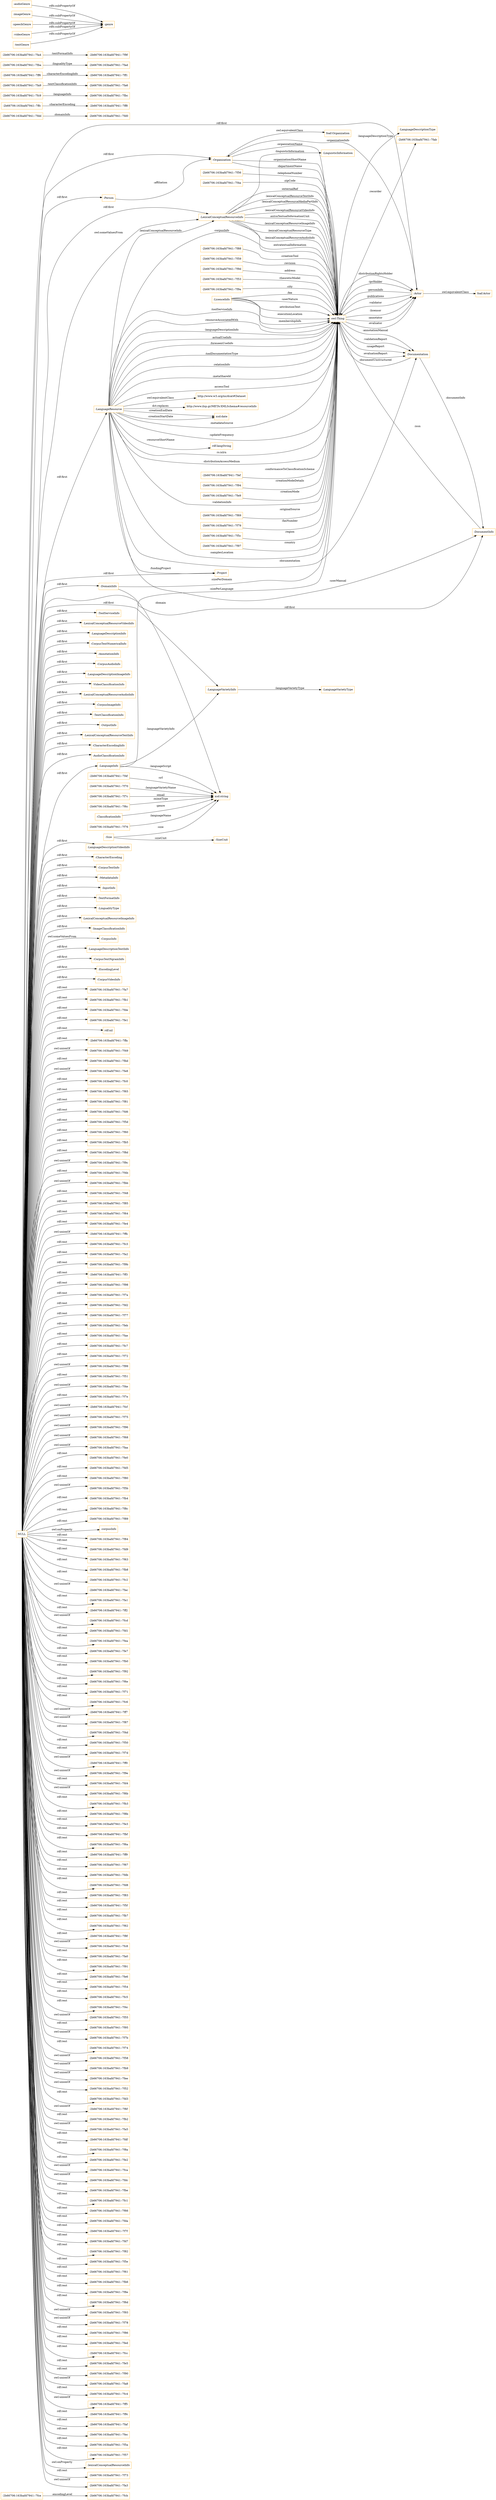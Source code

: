 digraph ar2dtool_diagram { 
rankdir=LR;
size="1501"
node [shape = rectangle, color="orange"]; "-2b66706:163bafd7941:-7fce" ":Person" "-2b66706:163bafd7941:-7f56" "-2b66706:163bafd7941:-7f4a" ":ToolServiceInfo" ":DocumentInfo" "-2b66706:163bafd7941:-7f88" ":Actor" "-2b66706:163bafd7941:-7fd0" ":LexicalConceptualResourceVideoInfo" "-2b66706:163bafd7941:-7f59" ":LanguageDescriptionInfo" ":CorpusTextNumericalInfo" "-2b66706:163bafd7941:-7f9d" "-2b66706:163bafd7941:-7ff8" "-2b66706:163bafd7941:-7fdd" "-2b66706:163bafd7941:-7f7c" "-2b66706:163bafd7941:-7f6c" "-2b66706:163bafd7941:-7fbc" "-2b66706:163bafd7941:-7fa6" ":AnnotationInfo" "foaf:Actor" ":CorpusAudioInfo" ":ClassificationInfo" "-2b66706:163bafd7941:-7f76" ":LanguageDescriptionImageInfo" ":Project" ":VideoClassificationInfo" ":LanguageDescriptionType" "-2b66706:163bafd7941:-7fa9" ":LexicalConceptualResourceAudioInfo" "-2b66706:163bafd7941:-7ff6" ":CorpusImageInfo" ":TextClassificationInfo" ":OutputInfo" "-2b66706:163bafd7941:-7f53" "-2b66706:163bafd7941:-7f9a" ":LicenceInfo" ":LexicalConceptualResourceTextInfo" "-2b66706:163bafd7941:-7fad" "-2b66706:163bafd7941:-7fba" ":LanguageResource" "-2b66706:163bafd7941:-7fa4" "-2b66706:163bafd7941:-7f4f" ":Organization" ":CharacterEncodingInfo" ":LexicalConceptualResourceInfo" "-2b66706:163bafd7941:-7f70" ":AudioClassificationInfo" ":LanguageVarietyInfo" ":LanguageDescriptionVideoInfo" ":CharacterEncoding" ":Size" ":Documentation" "-2b66706:163bafd7941:-7ff1" "-2b66706:163bafd7941:-7fef" "-2b66706:163bafd7941:-7f94" ":LanguageVarietyType" ":CorpusTextInfo" "-2b66706:163bafd7941:-7fcb" "foaf:Organization" ":MetadataInfo" ":InputInfo" ":DomainInfo" "-2b66706:163bafd7941:-7fe9" ":LanguageInfo" "-2b66706:163bafd7941:-7f69" "-2b66706:163bafd7941:-7ffc" ":TextFormatInfo" ":LingualityType" ":LexicalConceptualResourceImageInfo" "-2b66706:163bafd7941:-7fab" "-2b66706:163bafd7941:-7f79" ":ImageClassificationInfo" ":CorpusInfo" ":LanguageDescriptionTextInfo" "-2b66706:163bafd7941:-7f5c" ":CorpusTextNgramInfo" "http://www.w3.org/ns/dcat#Dataset" ":EncodingLevel" ":CorpusVideoInfo" ":SizeUnit" "-2b66706:163bafd7941:-7f9f" "-2b66706:163bafd7941:-7fc9" "-2b66706:163bafd7941:-7f97" ":LinguisticInformation" ; /*classes style*/
	":Organization" -> "foaf:Organization" [ label = "owl:equivalentClass" ];
	":audioGenre" -> ":genre" [ label = "rdfs:subPropertyOf" ];
	":imageGenre" -> ":genre" [ label = "rdfs:subPropertyOf" ];
	":speechGenre" -> ":genre" [ label = "rdfs:subPropertyOf" ];
	":videoGenre" -> ":genre" [ label = "rdfs:subPropertyOf" ];
	":textGenre" -> ":genre" [ label = "rdfs:subPropertyOf" ];
	":LanguageResource" -> "http://www.ilsp.gr/META-XMLSchema#resourceInfo" [ label = "dct:replaces" ];
	":LanguageResource" -> "http://www.w3.org/ns/dcat#Dataset" [ label = "owl:equivalentClass" ];
	"NULL" -> "-2b66706:163bafd7941:-7fa7" [ label = "rdf:rest" ];
	"NULL" -> ":DomainInfo" [ label = "rdf:first" ];
	"NULL" -> "-2b66706:163bafd7941:-7fb1" [ label = "rdf:rest" ];
	"NULL" -> ":CorpusTextNumericalInfo" [ label = "rdf:first" ];
	"NULL" -> "-2b66706:163bafd7941:-7fde" [ label = "rdf:rest" ];
	"NULL" -> "-2b66706:163bafd7941:-7fe1" [ label = "rdf:rest" ];
	"NULL" -> "rdf:nil" [ label = "rdf:rest" ];
	"NULL" -> "-2b66706:163bafd7941:-7ffa" [ label = "rdf:rest" ];
	"NULL" -> "-2b66706:163bafd7941:-7f49" [ label = "owl:unionOf" ];
	"NULL" -> "-2b66706:163bafd7941:-7fbd" [ label = "rdf:rest" ];
	"NULL" -> "-2b66706:163bafd7941:-7fe8" [ label = "owl:unionOf" ];
	"NULL" -> "-2b66706:163bafd7941:-7fc0" [ label = "rdf:rest" ];
	"NULL" -> "-2b66706:163bafd7941:-7f65" [ label = "rdf:rest" ];
	"NULL" -> "-2b66706:163bafd7941:-7f81" [ label = "rdf:rest" ];
	"NULL" -> "-2b66706:163bafd7941:-7fd6" [ label = "rdf:rest" ];
	"NULL" -> "-2b66706:163bafd7941:-7f5d" [ label = "rdf:rest" ];
	"NULL" -> "-2b66706:163bafd7941:-7f60" [ label = "rdf:rest" ];
	"NULL" -> "-2b66706:163bafd7941:-7fb5" [ label = "rdf:rest" ];
	"NULL" -> "-2b66706:163bafd7941:-7f8d" [ label = "rdf:rest" ];
	"NULL" -> "-2b66706:163bafd7941:-7f9c" [ label = "owl:unionOf" ];
	"NULL" -> ":CorpusImageInfo" [ label = "rdf:first" ];
	"NULL" -> "-2b66706:163bafd7941:-7f4b" [ label = "rdf:rest" ];
	"NULL" -> "-2b66706:163bafd7941:-7fbb" [ label = "owl:unionOf" ];
	"NULL" -> "-2b66706:163bafd7941:-7f48" [ label = "rdf:rest" ];
	"NULL" -> "-2b66706:163bafd7941:-7f85" [ label = "rdf:rest" ];
	"NULL" -> ":LexicalConceptualResourceVideoInfo" [ label = "rdf:first" ];
	"NULL" -> "-2b66706:163bafd7941:-7f64" [ label = "rdf:rest" ];
	"NULL" -> ":Organization" [ label = "rdf:first" ];
	"NULL" -> "-2b66706:163bafd7941:-7fe4" [ label = "rdf:rest" ];
	"NULL" -> "-2b66706:163bafd7941:-7ffb" [ label = "owl:unionOf" ];
	"NULL" -> "-2b66706:163bafd7941:-7fc3" [ label = "rdf:rest" ];
	"NULL" -> "-2b66706:163bafd7941:-7fa2" [ label = "rdf:rest" ];
	"NULL" -> "-2b66706:163bafd7941:-7f9b" [ label = "rdf:rest" ];
	"NULL" -> "-2b66706:163bafd7941:-7ff3" [ label = "rdf:rest" ];
	"NULL" -> "-2b66706:163bafd7941:-7f98" [ label = "rdf:rest" ];
	"NULL" -> "-2b66706:163bafd7941:-7f7a" [ label = "rdf:rest" ];
	"NULL" -> "-2b66706:163bafd7941:-7fd2" [ label = "rdf:rest" ];
	"NULL" -> "-2b66706:163bafd7941:-7f77" [ label = "rdf:rest" ];
	"NULL" -> "-2b66706:163bafd7941:-7feb" [ label = "rdf:rest" ];
	"NULL" -> "-2b66706:163bafd7941:-7fae" [ label = "rdf:rest" ];
	"NULL" -> ":LanguageVarietyInfo" [ label = "rdf:first" ];
	"NULL" -> "-2b66706:163bafd7941:-7fc7" [ label = "rdf:rest" ];
	"NULL" -> ":LexicalConceptualResourceImageInfo" [ label = "rdf:first" ];
	"NULL" -> "-2b66706:163bafd7941:-7f72" [ label = "rdf:rest" ];
	"NULL" -> "-2b66706:163bafd7941:-7f99" [ label = "owl:unionOf" ];
	"NULL" -> "-2b66706:163bafd7941:-7f51" [ label = "rdf:rest" ];
	"NULL" -> "-2b66706:163bafd7941:-7f4e" [ label = "owl:unionOf" ];
	"NULL" -> ":CharacterEncodingInfo" [ label = "rdf:first" ];
	"NULL" -> "-2b66706:163bafd7941:-7f7e" [ label = "rdf:rest" ];
	"NULL" -> "-2b66706:163bafd7941:-7fcf" [ label = "owl:unionOf" ];
	"NULL" -> "-2b66706:163bafd7941:-7f75" [ label = "owl:unionOf" ];
	"NULL" -> "-2b66706:163bafd7941:-7f96" [ label = "owl:unionOf" ];
	"NULL" -> "-2b66706:163bafd7941:-7f68" [ label = "owl:unionOf" ];
	"NULL" -> "-2b66706:163bafd7941:-7faa" [ label = "owl:unionOf" ];
	"NULL" -> "-2b66706:163bafd7941:-7fe0" [ label = "rdf:rest" ];
	"NULL" -> ":ToolServiceInfo" [ label = "rdf:first" ];
	"NULL" -> ":EncodingLevel" [ label = "rdf:first" ];
	"NULL" -> "-2b66706:163bafd7941:-7fd5" [ label = "rdf:rest" ];
	"NULL" -> "-2b66706:163bafd7941:-7f80" [ label = "rdf:rest" ];
	"NULL" -> "-2b66706:163bafd7941:-7f5b" [ label = "owl:unionOf" ];
	"NULL" -> "-2b66706:163bafd7941:-7fb4" [ label = "rdf:rest" ];
	"NULL" -> "-2b66706:163bafd7941:-7f8c" [ label = "rdf:rest" ];
	"NULL" -> "-2b66706:163bafd7941:-7f89" [ label = "rdf:rest" ];
	"NULL" -> ":corpusInfo" [ label = "owl:onProperty" ];
	"NULL" -> "-2b66706:163bafd7941:-7f84" [ label = "rdf:rest" ];
	"NULL" -> "-2b66706:163bafd7941:-7fd9" [ label = "rdf:rest" ];
	"NULL" -> "-2b66706:163bafd7941:-7f63" [ label = "rdf:rest" ];
	"NULL" -> "-2b66706:163bafd7941:-7fb8" [ label = "rdf:rest" ];
	"NULL" -> ":Actor" [ label = "rdf:first" ];
	"NULL" -> ":VideoClassificationInfo" [ label = "rdf:first" ];
	"NULL" -> ":Person" [ label = "rdf:first" ];
	"NULL" -> ":CorpusAudioInfo" [ label = "rdf:first" ];
	"NULL" -> ":CharacterEncoding" [ label = "rdf:first" ];
	"NULL" -> "-2b66706:163bafd7941:-7fc2" [ label = "rdf:rest" ];
	"NULL" -> ":AudioClassificationInfo" [ label = "rdf:first" ];
	"NULL" -> "-2b66706:163bafd7941:-7fac" [ label = "owl:unionOf" ];
	"NULL" -> "-2b66706:163bafd7941:-7fa1" [ label = "rdf:rest" ];
	"NULL" -> "-2b66706:163bafd7941:-7ff2" [ label = "rdf:rest" ];
	"NULL" -> "-2b66706:163bafd7941:-7fcd" [ label = "owl:unionOf" ];
	"NULL" -> "-2b66706:163bafd7941:-7fd1" [ label = "rdf:rest" ];
	"NULL" -> "-2b66706:163bafd7941:-7fea" [ label = "rdf:rest" ];
	"NULL" -> "-2b66706:163bafd7941:-7fe7" [ label = "rdf:rest" ];
	"NULL" -> "-2b66706:163bafd7941:-7fb0" [ label = "rdf:rest" ];
	"NULL" -> "-2b66706:163bafd7941:-7f92" [ label = "rdf:rest" ];
	"NULL" -> ":TextClassificationInfo" [ label = "rdf:first" ];
	"NULL" -> "-2b66706:163bafd7941:-7f6e" [ label = "rdf:rest" ];
	"NULL" -> "-2b66706:163bafd7941:-7f71" [ label = "rdf:rest" ];
	"NULL" -> "-2b66706:163bafd7941:-7fc6" [ label = "rdf:rest" ];
	"NULL" -> "-2b66706:163bafd7941:-7ff7" [ label = "owl:unionOf" ];
	"NULL" -> "-2b66706:163bafd7941:-7f87" [ label = "owl:unionOf" ];
	"NULL" -> "-2b66706:163bafd7941:-7f4d" [ label = "rdf:rest" ];
	"NULL" -> "-2b66706:163bafd7941:-7f50" [ label = "rdf:rest" ];
	"NULL" -> "-2b66706:163bafd7941:-7f7d" [ label = "rdf:rest" ];
	"NULL" -> ":DocumentInfo" [ label = "rdf:first" ];
	"NULL" -> ":LexicalConceptualResourceTextInfo" [ label = "rdf:first" ];
	"NULL" -> "-2b66706:163bafd7941:-7ff0" [ label = "owl:unionOf" ];
	"NULL" -> ":CorpusInfo" [ label = "owl:someValuesFrom" ];
	"NULL" -> "-2b66706:163bafd7941:-7f9e" [ label = "owl:unionOf" ];
	"NULL" -> "-2b66706:163bafd7941:-7fd4" [ label = "rdf:rest" ];
	"NULL" -> ":CorpusTextNgramInfo" [ label = "rdf:first" ];
	"NULL" -> "-2b66706:163bafd7941:-7f6b" [ label = "owl:unionOf" ];
	"NULL" -> "-2b66706:163bafd7941:-7fb3" [ label = "rdf:rest" ];
	"NULL" -> "-2b66706:163bafd7941:-7f8b" [ label = "rdf:rest" ];
	"NULL" -> "-2b66706:163bafd7941:-7fe3" [ label = "rdf:rest" ];
	"NULL" -> "-2b66706:163bafd7941:-7fbf" [ label = "rdf:rest" ];
	"NULL" -> "-2b66706:163bafd7941:-7f6a" [ label = "rdf:rest" ];
	"NULL" -> "-2b66706:163bafd7941:-7ff9" [ label = "rdf:rest" ];
	"NULL" -> "-2b66706:163bafd7941:-7f67" [ label = "rdf:rest" ];
	"NULL" -> "-2b66706:163bafd7941:-7fdb" [ label = "rdf:rest" ];
	"NULL" -> "-2b66706:163bafd7941:-7fd8" [ label = "rdf:rest" ];
	"NULL" -> "-2b66706:163bafd7941:-7f83" [ label = "rdf:rest" ];
	"NULL" -> "-2b66706:163bafd7941:-7f5f" [ label = "rdf:rest" ];
	"NULL" -> "-2b66706:163bafd7941:-7fb7" [ label = "rdf:rest" ];
	"NULL" -> "-2b66706:163bafd7941:-7f62" [ label = "rdf:rest" ];
	"NULL" -> "-2b66706:163bafd7941:-7f8f" [ label = "rdf:rest" ];
	"NULL" -> "-2b66706:163bafd7941:-7fc8" [ label = "owl:unionOf" ];
	"NULL" -> "-2b66706:163bafd7941:-7fa0" [ label = "rdf:rest" ];
	"NULL" -> ":CorpusTextInfo" [ label = "rdf:first" ];
	"NULL" -> ":LanguageDescriptionInfo" [ label = "rdf:first" ];
	"NULL" -> "-2b66706:163bafd7941:-7f91" [ label = "rdf:rest" ];
	"NULL" -> ":AnnotationInfo" [ label = "rdf:first" ];
	"NULL" -> ":LexicalConceptualResourceInfo" [ label = "owl:someValuesFrom" ];
	"NULL" -> "-2b66706:163bafd7941:-7fe6" [ label = "rdf:rest" ];
	"NULL" -> "-2b66706:163bafd7941:-7f54" [ label = "rdf:rest" ];
	"NULL" -> ":TextFormatInfo" [ label = "rdf:first" ];
	"NULL" -> "-2b66706:163bafd7941:-7fc5" [ label = "rdf:rest" ];
	"NULL" -> "-2b66706:163bafd7941:-7f4c" [ label = "rdf:rest" ];
	"NULL" -> "-2b66706:163bafd7941:-7f55" [ label = "owl:unionOf" ];
	"NULL" -> ":Project" [ label = "rdf:first" ];
	"NULL" -> ":MetadataInfo" [ label = "rdf:first" ];
	"NULL" -> "-2b66706:163bafd7941:-7f95" [ label = "rdf:rest" ];
	"NULL" -> "-2b66706:163bafd7941:-7f7b" [ label = "owl:unionOf" ];
	"NULL" -> ":LanguageInfo" [ label = "rdf:first" ];
	"NULL" -> ":LexicalConceptualResourceAudioInfo" [ label = "rdf:first" ];
	"NULL" -> "-2b66706:163bafd7941:-7f74" [ label = "rdf:rest" ];
	"NULL" -> "-2b66706:163bafd7941:-7f58" [ label = "owl:unionOf" ];
	"NULL" -> "-2b66706:163bafd7941:-7fb9" [ label = "owl:unionOf" ];
	"NULL" -> "-2b66706:163bafd7941:-7fee" [ label = "owl:unionOf" ];
	"NULL" -> "-2b66706:163bafd7941:-7f52" [ label = "owl:unionOf" ];
	"NULL" -> "-2b66706:163bafd7941:-7fd3" [ label = "rdf:rest" ];
	"NULL" -> "-2b66706:163bafd7941:-7f6f" [ label = "owl:unionOf" ];
	"NULL" -> ":OutputInfo" [ label = "rdf:first" ];
	"NULL" -> "-2b66706:163bafd7941:-7fb2" [ label = "rdf:rest" ];
	"NULL" -> "-2b66706:163bafd7941:-7fa5" [ label = "owl:unionOf" ];
	"NULL" -> "-2b66706:163bafd7941:-7fdf" [ label = "rdf:rest" ];
	"NULL" -> "-2b66706:163bafd7941:-7f8a" [ label = "rdf:rest" ];
	"NULL" -> "-2b66706:163bafd7941:-7fe2" [ label = "rdf:rest" ];
	"NULL" -> "-2b66706:163bafd7941:-7fca" [ label = "owl:unionOf" ];
	"NULL" -> "-2b66706:163bafd7941:-7fdc" [ label = "owl:unionOf" ];
	"NULL" -> "-2b66706:163bafd7941:-7fbe" [ label = "rdf:rest" ];
	"NULL" -> ":CorpusVideoInfo" [ label = "rdf:first" ];
	"NULL" -> "-2b66706:163bafd7941:-7fc1" [ label = "rdf:rest" ];
	"NULL" -> "-2b66706:163bafd7941:-7f66" [ label = "rdf:rest" ];
	"NULL" -> "-2b66706:163bafd7941:-7fda" [ label = "rdf:rest" ];
	"NULL" -> "-2b66706:163bafd7941:-7f7f" [ label = "rdf:rest" ];
	"NULL" -> "-2b66706:163bafd7941:-7fd7" [ label = "rdf:rest" ];
	"NULL" -> "-2b66706:163bafd7941:-7f82" [ label = "rdf:rest" ];
	"NULL" -> "-2b66706:163bafd7941:-7f5e" [ label = "rdf:rest" ];
	"NULL" -> "-2b66706:163bafd7941:-7f61" [ label = "rdf:rest" ];
	"NULL" -> "-2b66706:163bafd7941:-7fb6" [ label = "rdf:rest" ];
	"NULL" -> ":LanguageDescriptionTextInfo" [ label = "rdf:first" ];
	"NULL" -> "-2b66706:163bafd7941:-7f8e" [ label = "rdf:rest" ];
	"NULL" -> "-2b66706:163bafd7941:-7f6d" [ label = "rdf:rest" ];
	"NULL" -> "-2b66706:163bafd7941:-7f93" [ label = "owl:unionOf" ];
	"NULL" -> ":LanguageResource" [ label = "rdf:first" ];
	"NULL" -> "-2b66706:163bafd7941:-7f78" [ label = "owl:unionOf" ];
	"NULL" -> "-2b66706:163bafd7941:-7f86" [ label = "rdf:rest" ];
	"NULL" -> "-2b66706:163bafd7941:-7fed" [ label = "rdf:rest" ];
	"NULL" -> ":LexicalConceptualResourceInfo" [ label = "rdf:first" ];
	"NULL" -> "-2b66706:163bafd7941:-7fcc" [ label = "rdf:rest" ];
	"NULL" -> ":LanguageDescriptionVideoInfo" [ label = "rdf:first" ];
	"NULL" -> ":ImageClassificationInfo" [ label = "rdf:first" ];
	"NULL" -> "-2b66706:163bafd7941:-7fe5" [ label = "rdf:rest" ];
	"NULL" -> "-2b66706:163bafd7941:-7f90" [ label = "rdf:rest" ];
	"NULL" -> "-2b66706:163bafd7941:-7fa8" [ label = "owl:unionOf" ];
	"NULL" -> "-2b66706:163bafd7941:-7fc4" [ label = "rdf:rest" ];
	"NULL" -> ":InputInfo" [ label = "rdf:first" ];
	"NULL" -> "-2b66706:163bafd7941:-7ff5" [ label = "owl:unionOf" ];
	"NULL" -> ":LingualityType" [ label = "rdf:first" ];
	"NULL" -> "-2b66706:163bafd7941:-7ff4" [ label = "rdf:rest" ];
	"NULL" -> "-2b66706:163bafd7941:-7faf" [ label = "rdf:rest" ];
	"NULL" -> "-2b66706:163bafd7941:-7fec" [ label = "rdf:rest" ];
	"NULL" -> "-2b66706:163bafd7941:-7f5a" [ label = "rdf:rest" ];
	"NULL" -> "-2b66706:163bafd7941:-7f57" [ label = "rdf:rest" ];
	"NULL" -> ":lexicalConceptualResourceInfo" [ label = "owl:onProperty" ];
	"NULL" -> "-2b66706:163bafd7941:-7f73" [ label = "rdf:rest" ];
	"NULL" -> "-2b66706:163bafd7941:-7fa3" [ label = "owl:unionOf" ];
	"NULL" -> ":LanguageDescriptionImageInfo" [ label = "rdf:first" ];
	":Actor" -> "foaf:Actor" [ label = "owl:equivalentClass" ];
	"owl:Thing" -> ":Documentation" [ label = ":annotationManual" ];
	":Person" -> ":Organization" [ label = ":affiliation" ];
	"-2b66706:163bafd7941:-7fef" -> "owl:Thing" [ label = ":conformanceToClassificationScheme" ];
	":LicenceInfo" -> "owl:Thing" [ label = ":userNature" ];
	":LexicalConceptualResourceInfo" -> "owl:Thing" [ label = ":lexicalConceptualResourceMediaPartInfo" ];
	":LanguageResource" -> "owl:Thing" [ label = "rs:islrn" ];
	":Organization" -> "owl:Thing" [ label = ":organizationShortName" ];
	":LicenceInfo" -> "owl:Thing" [ label = ":attributionText" ];
	":Documentation" -> "owl:Thing" [ label = ":documentUnstructured" ];
	":LanguageResource" -> "owl:Thing" [ label = ":distributionAccessMedium" ];
	":LanguageResource" -> "owl:Thing" [ label = ":validationInfo" ];
	"-2b66706:163bafd7941:-7f69" -> "owl:Thing" [ label = ":originalSource" ];
	":LanguageResource" -> "owl:Thing" [ label = ":samplesLocation" ];
	"owl:Thing" -> ":Documentation" [ label = ":validationReport" ];
	":LexicalConceptualResourceInfo" -> ":LinguisticInformation" [ label = ":linguisticInformation" ];
	":LanguageResource" -> ":Documentation" [ label = ":documentation" ];
	"-2b66706:163bafd7941:-7f56" -> "owl:Thing" [ label = ":telephoneNumber" ];
	"-2b66706:163bafd7941:-7fa9" -> "-2b66706:163bafd7941:-7fa6" [ label = ":textClassificationInfo" ];
	":LanguageResource" -> "owl:Thing" [ label = ":corpusInfo" ];
	"-2b66706:163bafd7941:-7f76" -> "xsd:string" [ label = ":languageName" ];
	":Documentation" -> ":DocumentInfo" [ label = ":documentInfo" ];
	"-2b66706:163bafd7941:-7ffc" -> "-2b66706:163bafd7941:-7ff8" [ label = ":characterEncoding" ];
	":LexicalConceptualResourceInfo" -> "owl:Thing" [ label = ":lexicalConceptualResourceVideoInfo" ];
	"owl:Thing" -> ":LanguageDescriptionType" [ label = ":languageDescriptionType" ];
	"owl:Thing" -> ":Actor" [ label = ":validator" ];
	"-2b66706:163bafd7941:-7f53" -> "owl:Thing" [ label = ":theoreticModel" ];
	"-2b66706:163bafd7941:-7fba" -> "-2b66706:163bafd7941:-7fad" [ label = ":lingualityType" ];
	":LexicalConceptualResourceInfo" -> "owl:Thing" [ label = ":extraTextualInformationUnit" ];
	"owl:Thing" -> ":Documentation" [ label = ":usageReport" ];
	":LanguageResource" -> "owl:Thing" [ label = ":toolServiceInfo" ];
	"-2b66706:163bafd7941:-7fe9" -> "owl:Thing" [ label = ":creationMode" ];
	"-2b66706:163bafd7941:-7f88" -> "owl:Thing" [ label = ":creationTool" ];
	":LanguageInfo" -> "xsd:string" [ label = ":languageScript" ];
	"owl:Thing" -> "-2b66706:163bafd7941:-7fab" [ label = ":recorder" ];
	":Size" -> ":SizeUnit" [ label = ":sizeUnit" ];
	":LanguageResource" -> "owl:Thing" [ label = ":resourceAssociatedWith" ];
	"owl:Thing" -> ":Actor" [ label = ":licensor" ];
	":LanguageResource" -> "owl:Thing" [ label = ":languageDescriptionInfo" ];
	":LanguageResource" -> "owl:Thing" [ label = ":actualUseInfo" ];
	":LanguageInfo" -> "owl:Thing" [ label = ":sizePerLanguage" ];
	"-2b66706:163bafd7941:-7fa4" -> "-2b66706:163bafd7941:-7f9f" [ label = ":textFormatInfo" ];
	":LanguageResource" -> "owl:Thing" [ label = ":foreseenUseInfo" ];
	"-2b66706:163bafd7941:-7f70" -> "xsd:string" [ label = ":languageVarietyName" ];
	"-2b66706:163bafd7941:-7f9d" -> "owl:Thing" [ label = ":address" ];
	":LanguageResource" -> "owl:Thing" [ label = ":toolDocumentationType" ];
	":LicenceInfo" -> "owl:Thing" [ label = ":executionLocation" ];
	"-2b66706:163bafd7941:-7ff6" -> "-2b66706:163bafd7941:-7ff1" [ label = ":characterEncodingInfo" ];
	"-2b66706:163bafd7941:-7fdd" -> "-2b66706:163bafd7941:-7fd0" [ label = ":domainInfo" ];
	":LanguageResource" -> "xsd:date" [ label = ":creationEndDate" ];
	":LanguageResource" -> "rdf:langString" [ label = ":resourceShortName" ];
	":LanguageInfo" -> ":LanguageVarietyInfo" [ label = ":languageVarietyInfo" ];
	":LanguageResource" -> "xsd:date" [ label = ":creationStartDate" ];
	":LanguageVarietyInfo" -> ":LanguageVarietyType" [ label = ":languageVarietyType" ];
	":LanguageResource" -> "owl:Thing" [ label = ":relationInfo" ];
	":Actor" -> "owl:Thing" [ label = ":personInfo" ];
	":LexicalConceptualResourceInfo" -> "owl:Thing" [ label = ":lexicalConceptualResourceImageInfo" ];
	":LexicalConceptualResourceInfo" -> "owl:Thing" [ label = ":lexicalConceptualResourceType" ];
	"owl:Thing" -> ":Actor" [ label = ":annotator" ];
	":LicenceInfo" -> "owl:Thing" [ label = ":membershipInfo" ];
	"-2b66706:163bafd7941:-7f97" -> "owl:Thing" [ label = ":country" ];
	"-2b66706:163bafd7941:-7f4a" -> "owl:Thing" [ label = ":zipCode" ];
	"-2b66706:163bafd7941:-7f59" -> "owl:Thing" [ label = ":revision" ];
	":LexicalConceptualResourceInfo" -> "owl:Thing" [ label = ":lexicalConceptualResourceAudioInfo" ];
	"-2b66706:163bafd7941:-7f6c" -> "xsd:string" [ label = ":mimeType" ];
	"-2b66706:163bafd7941:-7f9a" -> "owl:Thing" [ label = ":city" ];
	"owl:Thing" -> ":Actor" [ label = ":evaluator" ];
	":LanguageResource" -> ":DocumentInfo" [ label = ":userManual" ];
	":LanguageResource" -> "owl:Thing" [ label = ":metaShareId" ];
	":LanguageResource" -> "owl:Thing" [ label = ":accessTool" ];
	":Organization" -> "owl:Thing" [ label = ":departmentName" ];
	":Organization" -> "owl:Thing" [ label = ":organizationName" ];
	":LanguageResource" -> ":LexicalConceptualResourceInfo" [ label = ":lexicalConceptualResourceInfo" ];
	":LanguageResource" -> "owl:Thing" [ label = ":metadataSource" ];
	":ClassificationInfo" -> "xsd:string" [ label = ":genre" ];
	"-2b66706:163bafd7941:-7f4f" -> "xsd:string" [ label = ":url" ];
	":LanguageResource" -> ":Project" [ label = ":fundingProject" ];
	"owl:Thing" -> ":Actor" [ label = ":iprHolder" ];
	":Size" -> "xsd:string" [ label = ":size" ];
	"-2b66706:163bafd7941:-7fce" -> "-2b66706:163bafd7941:-7fcb" [ label = ":encodingLevel" ];
	"owl:Thing" -> ":Actor" [ label = ":distributionRightsHolder" ];
	":LexicalConceptualResourceInfo" -> "owl:Thing" [ label = ":extratextualInformation" ];
	":DomainInfo" -> "owl:Thing" [ label = ":sizePerDomain" ];
	":Actor" -> "owl:Thing" [ label = ":publications" ];
	"owl:Thing" -> ":Documentation" [ label = ":evaluationReport" ];
	"-2b66706:163bafd7941:-7f7c" -> "xsd:string" [ label = ":email" ];
	":DocumentInfo" -> "owl:Thing" [ label = ":issn" ];
	"-2b66706:163bafd7941:-7f94" -> "owl:Thing" [ label = ":creationModeDetails" ];
	":DomainInfo" -> "xsd:string" [ label = ":domain" ];
	"-2b66706:163bafd7941:-7f5c" -> "owl:Thing" [ label = ":region" ];
	"-2b66706:163bafd7941:-7fc9" -> "-2b66706:163bafd7941:-7fbc" [ label = ":languageInfo" ];
	":LexicalConceptualResourceInfo" -> "owl:Thing" [ label = ":externalRef" ];
	":LicenceInfo" -> "owl:Thing" [ label = ":fee" ];
	":LexicalConceptualResourceInfo" -> "owl:Thing" [ label = ":lexicalConceptualResourceTextInfo" ];
	":Actor" -> ":Organization" [ label = ":organizationInfo" ];
	"-2b66706:163bafd7941:-7f79" -> "owl:Thing" [ label = ":faxNumber" ];
	":LanguageResource" -> "owl:Thing" [ label = ":updateFrequency" ];

}
